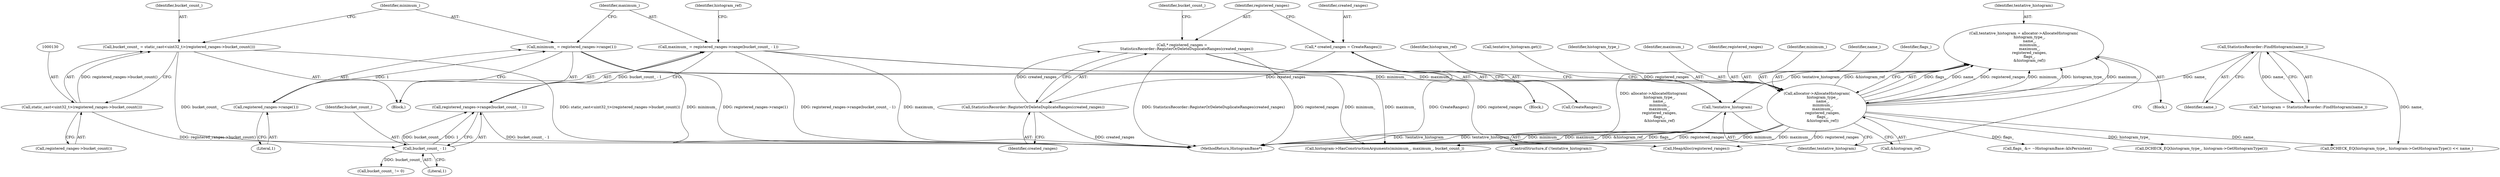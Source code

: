 digraph "0_Chrome_03c2e97746a2c471ae136b0c669f8d0c033fe168@API" {
"1000154" [label="(Call,tentative_histogram = allocator->AllocateHistogram(\n          histogram_type_,\n          name_,\n          minimum_,\n          maximum_,\n          registered_ranges,\n          flags_,\n          &histogram_ref))"];
"1000156" [label="(Call,allocator->AllocateHistogram(\n          histogram_type_,\n          name_,\n          minimum_,\n          maximum_,\n          registered_ranges,\n          flags_,\n          &histogram_ref))"];
"1000107" [label="(Call,StatisticsRecorder::FindHistogram(name_))"];
"1000132" [label="(Call,minimum_ = registered_ranges->range(1))"];
"1000134" [label="(Call,registered_ranges->range(1))"];
"1000136" [label="(Call,maximum_ = registered_ranges->range(bucket_count_ - 1))"];
"1000138" [label="(Call,registered_ranges->range(bucket_count_ - 1))"];
"1000139" [label="(Call,bucket_count_ - 1)"];
"1000127" [label="(Call,bucket_count_ = static_cast<uint32_t>(registered_ranges->bucket_count()))"];
"1000129" [label="(Call,static_cast<uint32_t>(registered_ranges->bucket_count()))"];
"1000118" [label="(Call,* registered_ranges =\n        StatisticsRecorder::RegisterOrDeleteDuplicateRanges(created_ranges))"];
"1000120" [label="(Call,StatisticsRecorder::RegisterOrDeleteDuplicateRanges(created_ranges))"];
"1000114" [label="(Call,* created_ranges = CreateRanges())"];
"1000166" [label="(Call,!tentative_histogram)"];
"1000180" [label="(Call,HeapAlloc(registered_ranges))"];
"1000157" [label="(Identifier,histogram_type_)"];
"1000114" [label="(Call,* created_ranges = CreateRanges())"];
"1000134" [label="(Call,registered_ranges->range(1))"];
"1000166" [label="(Call,!tentative_histogram)"];
"1000160" [label="(Identifier,maximum_)"];
"1000137" [label="(Identifier,maximum_)"];
"1000136" [label="(Call,maximum_ = registered_ranges->range(bucket_count_ - 1))"];
"1000167" [label="(Identifier,tentative_histogram)"];
"1000213" [label="(Call,DCHECK_EQ(histogram_type_, histogram->GetHistogramType()))"];
"1000219" [label="(Call,bucket_count_ != 0)"];
"1000107" [label="(Call,StatisticsRecorder::FindHistogram(name_))"];
"1000133" [label="(Identifier,minimum_)"];
"1000165" [label="(ControlStructure,if (!tentative_histogram))"];
"1000116" [label="(Call,CreateRanges())"];
"1000240" [label="(MethodReturn,HistogramBase*)"];
"1000161" [label="(Identifier,registered_ranges)"];
"1000132" [label="(Call,minimum_ = registered_ranges->range(1))"];
"1000120" [label="(Call,StatisticsRecorder::RegisterOrDeleteDuplicateRanges(created_ranges))"];
"1000127" [label="(Call,bucket_count_ = static_cast<uint32_t>(registered_ranges->bucket_count()))"];
"1000144" [label="(Identifier,histogram_ref)"];
"1000115" [label="(Identifier,created_ranges)"];
"1000212" [label="(Call,DCHECK_EQ(histogram_type_, histogram->GetHistogramType()) << name_)"];
"1000124" [label="(Identifier,bucket_count_)"];
"1000131" [label="(Call,registered_ranges->bucket_count())"];
"1000163" [label="(Call,&histogram_ref)"];
"1000112" [label="(Block,)"];
"1000159" [label="(Identifier,minimum_)"];
"1000156" [label="(Call,allocator->AllocateHistogram(\n          histogram_type_,\n          name_,\n          minimum_,\n          maximum_,\n          registered_ranges,\n          flags_,\n          &histogram_ref))"];
"1000185" [label="(Call,tentative_histogram.get())"];
"1000175" [label="(Call,flags_ &= ~HistogramBase::kIsPersistent)"];
"1000118" [label="(Call,* registered_ranges =\n        StatisticsRecorder::RegisterOrDeleteDuplicateRanges(created_ranges))"];
"1000140" [label="(Identifier,bucket_count_)"];
"1000158" [label="(Identifier,name_)"];
"1000108" [label="(Identifier,name_)"];
"1000141" [label="(Literal,1)"];
"1000135" [label="(Literal,1)"];
"1000139" [label="(Call,bucket_count_ - 1)"];
"1000153" [label="(Block,)"];
"1000121" [label="(Identifier,created_ranges)"];
"1000119" [label="(Identifier,registered_ranges)"];
"1000171" [label="(Identifier,histogram_ref)"];
"1000129" [label="(Call,static_cast<uint32_t>(registered_ranges->bucket_count()))"];
"1000223" [label="(Call,histogram->HasConstructionArguments(minimum_, maximum_, bucket_count_))"];
"1000155" [label="(Identifier,tentative_histogram)"];
"1000162" [label="(Identifier,flags_)"];
"1000126" [label="(Block,)"];
"1000138" [label="(Call,registered_ranges->range(bucket_count_ - 1))"];
"1000105" [label="(Call,* histogram = StatisticsRecorder::FindHistogram(name_))"];
"1000154" [label="(Call,tentative_histogram = allocator->AllocateHistogram(\n          histogram_type_,\n          name_,\n          minimum_,\n          maximum_,\n          registered_ranges,\n          flags_,\n          &histogram_ref))"];
"1000128" [label="(Identifier,bucket_count_)"];
"1000154" -> "1000153"  [label="AST: "];
"1000154" -> "1000156"  [label="CFG: "];
"1000155" -> "1000154"  [label="AST: "];
"1000156" -> "1000154"  [label="AST: "];
"1000167" -> "1000154"  [label="CFG: "];
"1000154" -> "1000240"  [label="DDG: allocator->AllocateHistogram(\n          histogram_type_,\n          name_,\n          minimum_,\n          maximum_,\n          registered_ranges,\n          flags_,\n          &histogram_ref)"];
"1000156" -> "1000154"  [label="DDG: flags_"];
"1000156" -> "1000154"  [label="DDG: name_"];
"1000156" -> "1000154"  [label="DDG: registered_ranges"];
"1000156" -> "1000154"  [label="DDG: minimum_"];
"1000156" -> "1000154"  [label="DDG: histogram_type_"];
"1000156" -> "1000154"  [label="DDG: maximum_"];
"1000156" -> "1000154"  [label="DDG: &histogram_ref"];
"1000154" -> "1000166"  [label="DDG: tentative_histogram"];
"1000156" -> "1000163"  [label="CFG: "];
"1000157" -> "1000156"  [label="AST: "];
"1000158" -> "1000156"  [label="AST: "];
"1000159" -> "1000156"  [label="AST: "];
"1000160" -> "1000156"  [label="AST: "];
"1000161" -> "1000156"  [label="AST: "];
"1000162" -> "1000156"  [label="AST: "];
"1000163" -> "1000156"  [label="AST: "];
"1000156" -> "1000240"  [label="DDG: minimum_"];
"1000156" -> "1000240"  [label="DDG: maximum_"];
"1000156" -> "1000240"  [label="DDG: &histogram_ref"];
"1000156" -> "1000240"  [label="DDG: flags_"];
"1000156" -> "1000240"  [label="DDG: registered_ranges"];
"1000107" -> "1000156"  [label="DDG: name_"];
"1000132" -> "1000156"  [label="DDG: minimum_"];
"1000136" -> "1000156"  [label="DDG: maximum_"];
"1000118" -> "1000156"  [label="DDG: registered_ranges"];
"1000156" -> "1000175"  [label="DDG: flags_"];
"1000156" -> "1000180"  [label="DDG: registered_ranges"];
"1000156" -> "1000213"  [label="DDG: histogram_type_"];
"1000156" -> "1000212"  [label="DDG: name_"];
"1000156" -> "1000223"  [label="DDG: minimum_"];
"1000156" -> "1000223"  [label="DDG: maximum_"];
"1000107" -> "1000105"  [label="AST: "];
"1000107" -> "1000108"  [label="CFG: "];
"1000108" -> "1000107"  [label="AST: "];
"1000105" -> "1000107"  [label="CFG: "];
"1000107" -> "1000105"  [label="DDG: name_"];
"1000107" -> "1000212"  [label="DDG: name_"];
"1000132" -> "1000126"  [label="AST: "];
"1000132" -> "1000134"  [label="CFG: "];
"1000133" -> "1000132"  [label="AST: "];
"1000134" -> "1000132"  [label="AST: "];
"1000137" -> "1000132"  [label="CFG: "];
"1000132" -> "1000240"  [label="DDG: minimum_"];
"1000132" -> "1000240"  [label="DDG: registered_ranges->range(1)"];
"1000134" -> "1000132"  [label="DDG: 1"];
"1000132" -> "1000223"  [label="DDG: minimum_"];
"1000134" -> "1000135"  [label="CFG: "];
"1000135" -> "1000134"  [label="AST: "];
"1000136" -> "1000126"  [label="AST: "];
"1000136" -> "1000138"  [label="CFG: "];
"1000137" -> "1000136"  [label="AST: "];
"1000138" -> "1000136"  [label="AST: "];
"1000144" -> "1000136"  [label="CFG: "];
"1000136" -> "1000240"  [label="DDG: registered_ranges->range(bucket_count_ - 1)"];
"1000136" -> "1000240"  [label="DDG: maximum_"];
"1000138" -> "1000136"  [label="DDG: bucket_count_ - 1"];
"1000136" -> "1000223"  [label="DDG: maximum_"];
"1000138" -> "1000139"  [label="CFG: "];
"1000139" -> "1000138"  [label="AST: "];
"1000138" -> "1000240"  [label="DDG: bucket_count_ - 1"];
"1000139" -> "1000138"  [label="DDG: bucket_count_"];
"1000139" -> "1000138"  [label="DDG: 1"];
"1000139" -> "1000141"  [label="CFG: "];
"1000140" -> "1000139"  [label="AST: "];
"1000141" -> "1000139"  [label="AST: "];
"1000127" -> "1000139"  [label="DDG: bucket_count_"];
"1000139" -> "1000219"  [label="DDG: bucket_count_"];
"1000127" -> "1000126"  [label="AST: "];
"1000127" -> "1000129"  [label="CFG: "];
"1000128" -> "1000127"  [label="AST: "];
"1000129" -> "1000127"  [label="AST: "];
"1000133" -> "1000127"  [label="CFG: "];
"1000127" -> "1000240"  [label="DDG: static_cast<uint32_t>(registered_ranges->bucket_count())"];
"1000129" -> "1000127"  [label="DDG: registered_ranges->bucket_count()"];
"1000129" -> "1000131"  [label="CFG: "];
"1000130" -> "1000129"  [label="AST: "];
"1000131" -> "1000129"  [label="AST: "];
"1000129" -> "1000240"  [label="DDG: registered_ranges->bucket_count()"];
"1000118" -> "1000112"  [label="AST: "];
"1000118" -> "1000120"  [label="CFG: "];
"1000119" -> "1000118"  [label="AST: "];
"1000120" -> "1000118"  [label="AST: "];
"1000124" -> "1000118"  [label="CFG: "];
"1000118" -> "1000240"  [label="DDG: StatisticsRecorder::RegisterOrDeleteDuplicateRanges(created_ranges)"];
"1000118" -> "1000240"  [label="DDG: registered_ranges"];
"1000120" -> "1000118"  [label="DDG: created_ranges"];
"1000118" -> "1000180"  [label="DDG: registered_ranges"];
"1000120" -> "1000121"  [label="CFG: "];
"1000121" -> "1000120"  [label="AST: "];
"1000120" -> "1000240"  [label="DDG: created_ranges"];
"1000114" -> "1000120"  [label="DDG: created_ranges"];
"1000114" -> "1000112"  [label="AST: "];
"1000114" -> "1000116"  [label="CFG: "];
"1000115" -> "1000114"  [label="AST: "];
"1000116" -> "1000114"  [label="AST: "];
"1000119" -> "1000114"  [label="CFG: "];
"1000114" -> "1000240"  [label="DDG: CreateRanges()"];
"1000166" -> "1000165"  [label="AST: "];
"1000166" -> "1000167"  [label="CFG: "];
"1000167" -> "1000166"  [label="AST: "];
"1000171" -> "1000166"  [label="CFG: "];
"1000185" -> "1000166"  [label="CFG: "];
"1000166" -> "1000240"  [label="DDG: !tentative_histogram"];
"1000166" -> "1000240"  [label="DDG: tentative_histogram"];
}
